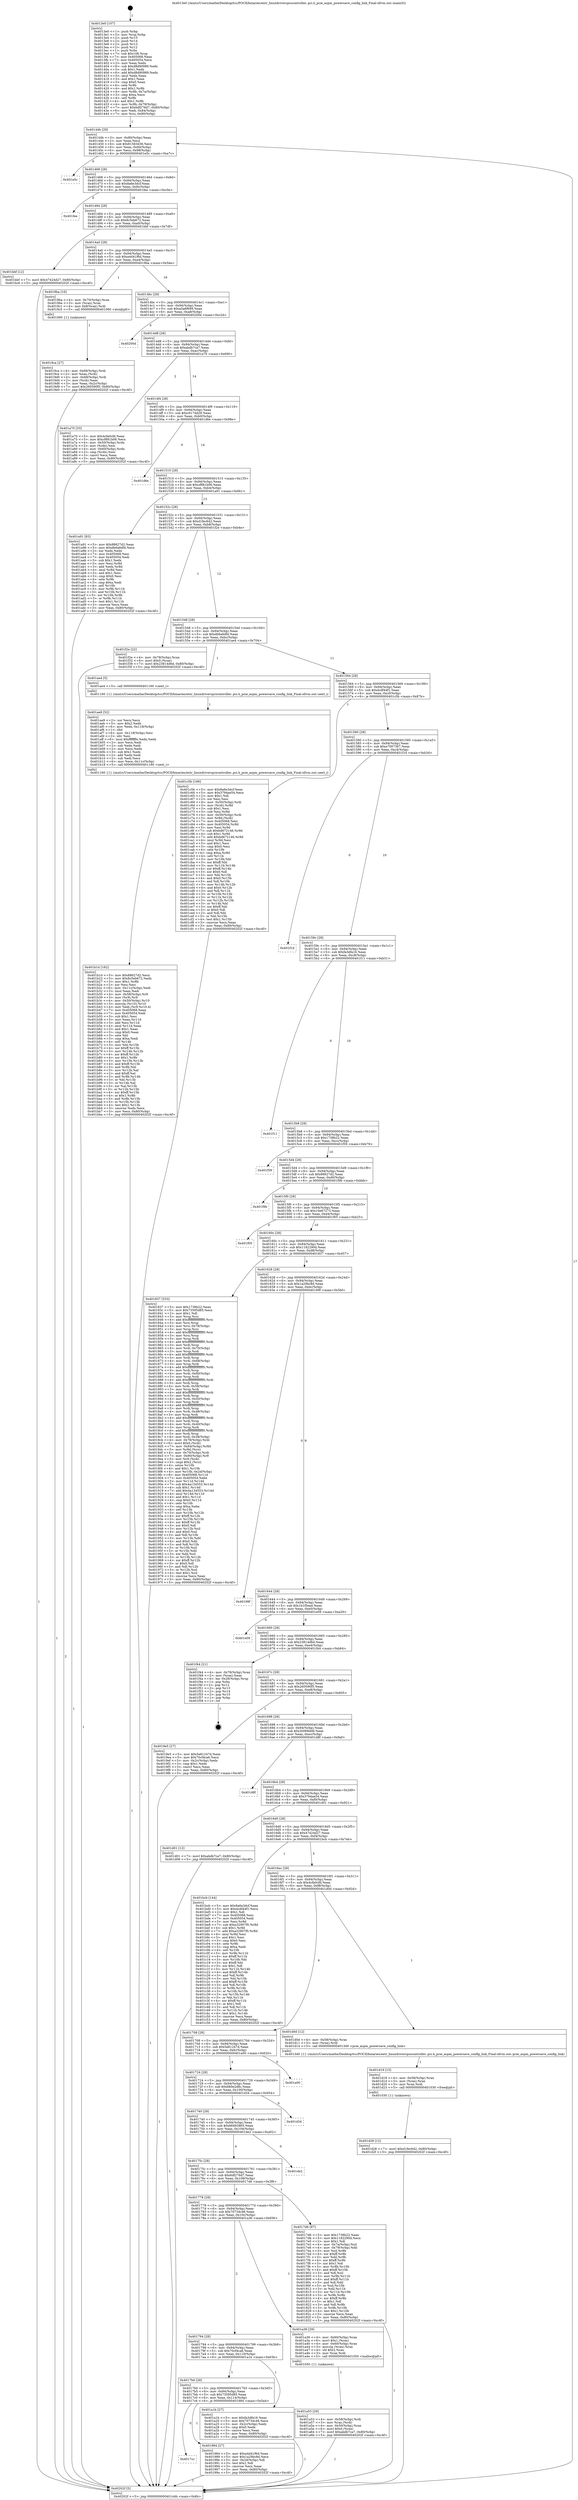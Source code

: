 digraph "0x4013e0" {
  label = "0x4013e0 (/mnt/c/Users/mathe/Desktop/tcc/POCII/binaries/extr_linuxdriverspcicontroller..pci.h_pcie_aspm_powersave_config_link_Final-ollvm.out::main(0))"
  labelloc = "t"
  node[shape=record]

  Entry [label="",width=0.3,height=0.3,shape=circle,fillcolor=black,style=filled]
  "0x40144b" [label="{
     0x40144b [29]\l
     | [instrs]\l
     &nbsp;&nbsp;0x40144b \<+3\>: mov -0x80(%rbp),%eax\l
     &nbsp;&nbsp;0x40144e \<+2\>: mov %eax,%ecx\l
     &nbsp;&nbsp;0x401450 \<+6\>: sub $0x81583d36,%ecx\l
     &nbsp;&nbsp;0x401456 \<+6\>: mov %eax,-0x94(%rbp)\l
     &nbsp;&nbsp;0x40145c \<+6\>: mov %ecx,-0x98(%rbp)\l
     &nbsp;&nbsp;0x401462 \<+6\>: je 0000000000401e5c \<main+0xa7c\>\l
  }"]
  "0x401e5c" [label="{
     0x401e5c\l
  }", style=dashed]
  "0x401468" [label="{
     0x401468 [28]\l
     | [instrs]\l
     &nbsp;&nbsp;0x401468 \<+5\>: jmp 000000000040146d \<main+0x8d\>\l
     &nbsp;&nbsp;0x40146d \<+6\>: mov -0x94(%rbp),%eax\l
     &nbsp;&nbsp;0x401473 \<+5\>: sub $0x8a6e3dcf,%eax\l
     &nbsp;&nbsp;0x401478 \<+6\>: mov %eax,-0x9c(%rbp)\l
     &nbsp;&nbsp;0x40147e \<+6\>: je 0000000000401fee \<main+0xc0e\>\l
  }"]
  Exit [label="",width=0.3,height=0.3,shape=circle,fillcolor=black,style=filled,peripheries=2]
  "0x401fee" [label="{
     0x401fee\l
  }", style=dashed]
  "0x401484" [label="{
     0x401484 [28]\l
     | [instrs]\l
     &nbsp;&nbsp;0x401484 \<+5\>: jmp 0000000000401489 \<main+0xa9\>\l
     &nbsp;&nbsp;0x401489 \<+6\>: mov -0x94(%rbp),%eax\l
     &nbsp;&nbsp;0x40148f \<+5\>: sub $0x8c5eb672,%eax\l
     &nbsp;&nbsp;0x401494 \<+6\>: mov %eax,-0xa0(%rbp)\l
     &nbsp;&nbsp;0x40149a \<+6\>: je 0000000000401bbf \<main+0x7df\>\l
  }"]
  "0x401d28" [label="{
     0x401d28 [12]\l
     | [instrs]\l
     &nbsp;&nbsp;0x401d28 \<+7\>: movl $0xd1fec642,-0x80(%rbp)\l
     &nbsp;&nbsp;0x401d2f \<+5\>: jmp 000000000040202f \<main+0xc4f\>\l
  }"]
  "0x401bbf" [label="{
     0x401bbf [12]\l
     | [instrs]\l
     &nbsp;&nbsp;0x401bbf \<+7\>: movl $0x47424d27,-0x80(%rbp)\l
     &nbsp;&nbsp;0x401bc6 \<+5\>: jmp 000000000040202f \<main+0xc4f\>\l
  }"]
  "0x4014a0" [label="{
     0x4014a0 [28]\l
     | [instrs]\l
     &nbsp;&nbsp;0x4014a0 \<+5\>: jmp 00000000004014a5 \<main+0xc5\>\l
     &nbsp;&nbsp;0x4014a5 \<+6\>: mov -0x94(%rbp),%eax\l
     &nbsp;&nbsp;0x4014ab \<+5\>: sub $0xa4d41f6d,%eax\l
     &nbsp;&nbsp;0x4014b0 \<+6\>: mov %eax,-0xa4(%rbp)\l
     &nbsp;&nbsp;0x4014b6 \<+6\>: je 00000000004019ba \<main+0x5da\>\l
  }"]
  "0x401d19" [label="{
     0x401d19 [15]\l
     | [instrs]\l
     &nbsp;&nbsp;0x401d19 \<+4\>: mov -0x58(%rbp),%rax\l
     &nbsp;&nbsp;0x401d1d \<+3\>: mov (%rax),%rax\l
     &nbsp;&nbsp;0x401d20 \<+3\>: mov %rax,%rdi\l
     &nbsp;&nbsp;0x401d23 \<+5\>: call 0000000000401030 \<free@plt\>\l
     | [calls]\l
     &nbsp;&nbsp;0x401030 \{1\} (unknown)\l
  }"]
  "0x4019ba" [label="{
     0x4019ba [16]\l
     | [instrs]\l
     &nbsp;&nbsp;0x4019ba \<+4\>: mov -0x70(%rbp),%rax\l
     &nbsp;&nbsp;0x4019be \<+3\>: mov (%rax),%rax\l
     &nbsp;&nbsp;0x4019c1 \<+4\>: mov 0x8(%rax),%rdi\l
     &nbsp;&nbsp;0x4019c5 \<+5\>: call 0000000000401060 \<atoi@plt\>\l
     | [calls]\l
     &nbsp;&nbsp;0x401060 \{1\} (unknown)\l
  }"]
  "0x4014bc" [label="{
     0x4014bc [28]\l
     | [instrs]\l
     &nbsp;&nbsp;0x4014bc \<+5\>: jmp 00000000004014c1 \<main+0xe1\>\l
     &nbsp;&nbsp;0x4014c1 \<+6\>: mov -0x94(%rbp),%eax\l
     &nbsp;&nbsp;0x4014c7 \<+5\>: sub $0xa5a8f699,%eax\l
     &nbsp;&nbsp;0x4014cc \<+6\>: mov %eax,-0xa8(%rbp)\l
     &nbsp;&nbsp;0x4014d2 \<+6\>: je 000000000040200d \<main+0xc2d\>\l
  }"]
  "0x401b1d" [label="{
     0x401b1d [162]\l
     | [instrs]\l
     &nbsp;&nbsp;0x401b1d \<+5\>: mov $0x88627d2,%ecx\l
     &nbsp;&nbsp;0x401b22 \<+5\>: mov $0x8c5eb672,%edx\l
     &nbsp;&nbsp;0x401b27 \<+3\>: mov $0x1,%r8b\l
     &nbsp;&nbsp;0x401b2a \<+2\>: xor %esi,%esi\l
     &nbsp;&nbsp;0x401b2c \<+6\>: mov -0x11c(%rbp),%edi\l
     &nbsp;&nbsp;0x401b32 \<+3\>: imul %eax,%edi\l
     &nbsp;&nbsp;0x401b35 \<+4\>: mov -0x58(%rbp),%r9\l
     &nbsp;&nbsp;0x401b39 \<+3\>: mov (%r9),%r9\l
     &nbsp;&nbsp;0x401b3c \<+4\>: mov -0x50(%rbp),%r10\l
     &nbsp;&nbsp;0x401b40 \<+3\>: movslq (%r10),%r10\l
     &nbsp;&nbsp;0x401b43 \<+4\>: mov %edi,(%r9,%r10,4)\l
     &nbsp;&nbsp;0x401b47 \<+7\>: mov 0x405068,%eax\l
     &nbsp;&nbsp;0x401b4e \<+7\>: mov 0x405054,%edi\l
     &nbsp;&nbsp;0x401b55 \<+3\>: sub $0x1,%esi\l
     &nbsp;&nbsp;0x401b58 \<+3\>: mov %eax,%r11d\l
     &nbsp;&nbsp;0x401b5b \<+3\>: add %esi,%r11d\l
     &nbsp;&nbsp;0x401b5e \<+4\>: imul %r11d,%eax\l
     &nbsp;&nbsp;0x401b62 \<+3\>: and $0x1,%eax\l
     &nbsp;&nbsp;0x401b65 \<+3\>: cmp $0x0,%eax\l
     &nbsp;&nbsp;0x401b68 \<+3\>: sete %bl\l
     &nbsp;&nbsp;0x401b6b \<+3\>: cmp $0xa,%edi\l
     &nbsp;&nbsp;0x401b6e \<+4\>: setl %r14b\l
     &nbsp;&nbsp;0x401b72 \<+3\>: mov %bl,%r15b\l
     &nbsp;&nbsp;0x401b75 \<+4\>: xor $0xff,%r15b\l
     &nbsp;&nbsp;0x401b79 \<+3\>: mov %r14b,%r12b\l
     &nbsp;&nbsp;0x401b7c \<+4\>: xor $0xff,%r12b\l
     &nbsp;&nbsp;0x401b80 \<+4\>: xor $0x1,%r8b\l
     &nbsp;&nbsp;0x401b84 \<+3\>: mov %r15b,%r13b\l
     &nbsp;&nbsp;0x401b87 \<+4\>: and $0xff,%r13b\l
     &nbsp;&nbsp;0x401b8b \<+3\>: and %r8b,%bl\l
     &nbsp;&nbsp;0x401b8e \<+3\>: mov %r12b,%al\l
     &nbsp;&nbsp;0x401b91 \<+2\>: and $0xff,%al\l
     &nbsp;&nbsp;0x401b93 \<+3\>: and %r8b,%r14b\l
     &nbsp;&nbsp;0x401b96 \<+3\>: or %bl,%r13b\l
     &nbsp;&nbsp;0x401b99 \<+3\>: or %r14b,%al\l
     &nbsp;&nbsp;0x401b9c \<+3\>: xor %al,%r13b\l
     &nbsp;&nbsp;0x401b9f \<+3\>: or %r12b,%r15b\l
     &nbsp;&nbsp;0x401ba2 \<+4\>: xor $0xff,%r15b\l
     &nbsp;&nbsp;0x401ba6 \<+4\>: or $0x1,%r8b\l
     &nbsp;&nbsp;0x401baa \<+3\>: and %r8b,%r15b\l
     &nbsp;&nbsp;0x401bad \<+3\>: or %r15b,%r13b\l
     &nbsp;&nbsp;0x401bb0 \<+4\>: test $0x1,%r13b\l
     &nbsp;&nbsp;0x401bb4 \<+3\>: cmovne %edx,%ecx\l
     &nbsp;&nbsp;0x401bb7 \<+3\>: mov %ecx,-0x80(%rbp)\l
     &nbsp;&nbsp;0x401bba \<+5\>: jmp 000000000040202f \<main+0xc4f\>\l
  }"]
  "0x40200d" [label="{
     0x40200d\l
  }", style=dashed]
  "0x4014d8" [label="{
     0x4014d8 [28]\l
     | [instrs]\l
     &nbsp;&nbsp;0x4014d8 \<+5\>: jmp 00000000004014dd \<main+0xfd\>\l
     &nbsp;&nbsp;0x4014dd \<+6\>: mov -0x94(%rbp),%eax\l
     &nbsp;&nbsp;0x4014e3 \<+5\>: sub $0xabdb7ca7,%eax\l
     &nbsp;&nbsp;0x4014e8 \<+6\>: mov %eax,-0xac(%rbp)\l
     &nbsp;&nbsp;0x4014ee \<+6\>: je 0000000000401a70 \<main+0x690\>\l
  }"]
  "0x401ae9" [label="{
     0x401ae9 [52]\l
     | [instrs]\l
     &nbsp;&nbsp;0x401ae9 \<+2\>: xor %ecx,%ecx\l
     &nbsp;&nbsp;0x401aeb \<+5\>: mov $0x2,%edx\l
     &nbsp;&nbsp;0x401af0 \<+6\>: mov %edx,-0x118(%rbp)\l
     &nbsp;&nbsp;0x401af6 \<+1\>: cltd\l
     &nbsp;&nbsp;0x401af7 \<+6\>: mov -0x118(%rbp),%esi\l
     &nbsp;&nbsp;0x401afd \<+2\>: idiv %esi\l
     &nbsp;&nbsp;0x401aff \<+6\>: imul $0xfffffffe,%edx,%edx\l
     &nbsp;&nbsp;0x401b05 \<+2\>: mov %ecx,%edi\l
     &nbsp;&nbsp;0x401b07 \<+2\>: sub %edx,%edi\l
     &nbsp;&nbsp;0x401b09 \<+2\>: mov %ecx,%edx\l
     &nbsp;&nbsp;0x401b0b \<+3\>: sub $0x1,%edx\l
     &nbsp;&nbsp;0x401b0e \<+2\>: add %edx,%edi\l
     &nbsp;&nbsp;0x401b10 \<+2\>: sub %edi,%ecx\l
     &nbsp;&nbsp;0x401b12 \<+6\>: mov %ecx,-0x11c(%rbp)\l
     &nbsp;&nbsp;0x401b18 \<+5\>: call 0000000000401160 \<next_i\>\l
     | [calls]\l
     &nbsp;&nbsp;0x401160 \{1\} (/mnt/c/Users/mathe/Desktop/tcc/POCII/binaries/extr_linuxdriverspcicontroller..pci.h_pcie_aspm_powersave_config_link_Final-ollvm.out::next_i)\l
  }"]
  "0x401a70" [label="{
     0x401a70 [33]\l
     | [instrs]\l
     &nbsp;&nbsp;0x401a70 \<+5\>: mov $0x4cfa0cfd,%eax\l
     &nbsp;&nbsp;0x401a75 \<+5\>: mov $0xcf881b06,%ecx\l
     &nbsp;&nbsp;0x401a7a \<+4\>: mov -0x50(%rbp),%rdx\l
     &nbsp;&nbsp;0x401a7e \<+2\>: mov (%rdx),%esi\l
     &nbsp;&nbsp;0x401a80 \<+4\>: mov -0x60(%rbp),%rdx\l
     &nbsp;&nbsp;0x401a84 \<+2\>: cmp (%rdx),%esi\l
     &nbsp;&nbsp;0x401a86 \<+3\>: cmovl %ecx,%eax\l
     &nbsp;&nbsp;0x401a89 \<+3\>: mov %eax,-0x80(%rbp)\l
     &nbsp;&nbsp;0x401a8c \<+5\>: jmp 000000000040202f \<main+0xc4f\>\l
  }"]
  "0x4014f4" [label="{
     0x4014f4 [28]\l
     | [instrs]\l
     &nbsp;&nbsp;0x4014f4 \<+5\>: jmp 00000000004014f9 \<main+0x119\>\l
     &nbsp;&nbsp;0x4014f9 \<+6\>: mov -0x94(%rbp),%eax\l
     &nbsp;&nbsp;0x4014ff \<+5\>: sub $0xc617dd29,%eax\l
     &nbsp;&nbsp;0x401504 \<+6\>: mov %eax,-0xb0(%rbp)\l
     &nbsp;&nbsp;0x40150a \<+6\>: je 0000000000401d6e \<main+0x98e\>\l
  }"]
  "0x401a53" [label="{
     0x401a53 [29]\l
     | [instrs]\l
     &nbsp;&nbsp;0x401a53 \<+4\>: mov -0x58(%rbp),%rdi\l
     &nbsp;&nbsp;0x401a57 \<+3\>: mov %rax,(%rdi)\l
     &nbsp;&nbsp;0x401a5a \<+4\>: mov -0x50(%rbp),%rax\l
     &nbsp;&nbsp;0x401a5e \<+6\>: movl $0x0,(%rax)\l
     &nbsp;&nbsp;0x401a64 \<+7\>: movl $0xabdb7ca7,-0x80(%rbp)\l
     &nbsp;&nbsp;0x401a6b \<+5\>: jmp 000000000040202f \<main+0xc4f\>\l
  }"]
  "0x401d6e" [label="{
     0x401d6e\l
  }", style=dashed]
  "0x401510" [label="{
     0x401510 [28]\l
     | [instrs]\l
     &nbsp;&nbsp;0x401510 \<+5\>: jmp 0000000000401515 \<main+0x135\>\l
     &nbsp;&nbsp;0x401515 \<+6\>: mov -0x94(%rbp),%eax\l
     &nbsp;&nbsp;0x40151b \<+5\>: sub $0xcf881b06,%eax\l
     &nbsp;&nbsp;0x401520 \<+6\>: mov %eax,-0xb4(%rbp)\l
     &nbsp;&nbsp;0x401526 \<+6\>: je 0000000000401a91 \<main+0x6b1\>\l
  }"]
  "0x4019ca" [label="{
     0x4019ca [27]\l
     | [instrs]\l
     &nbsp;&nbsp;0x4019ca \<+4\>: mov -0x68(%rbp),%rdi\l
     &nbsp;&nbsp;0x4019ce \<+2\>: mov %eax,(%rdi)\l
     &nbsp;&nbsp;0x4019d0 \<+4\>: mov -0x68(%rbp),%rdi\l
     &nbsp;&nbsp;0x4019d4 \<+2\>: mov (%rdi),%eax\l
     &nbsp;&nbsp;0x4019d6 \<+3\>: mov %eax,-0x2c(%rbp)\l
     &nbsp;&nbsp;0x4019d9 \<+7\>: movl $0x260590f5,-0x80(%rbp)\l
     &nbsp;&nbsp;0x4019e0 \<+5\>: jmp 000000000040202f \<main+0xc4f\>\l
  }"]
  "0x401a91" [label="{
     0x401a91 [83]\l
     | [instrs]\l
     &nbsp;&nbsp;0x401a91 \<+5\>: mov $0x88627d2,%eax\l
     &nbsp;&nbsp;0x401a96 \<+5\>: mov $0xdb6a6df4,%ecx\l
     &nbsp;&nbsp;0x401a9b \<+2\>: xor %edx,%edx\l
     &nbsp;&nbsp;0x401a9d \<+7\>: mov 0x405068,%esi\l
     &nbsp;&nbsp;0x401aa4 \<+7\>: mov 0x405054,%edi\l
     &nbsp;&nbsp;0x401aab \<+3\>: sub $0x1,%edx\l
     &nbsp;&nbsp;0x401aae \<+3\>: mov %esi,%r8d\l
     &nbsp;&nbsp;0x401ab1 \<+3\>: add %edx,%r8d\l
     &nbsp;&nbsp;0x401ab4 \<+4\>: imul %r8d,%esi\l
     &nbsp;&nbsp;0x401ab8 \<+3\>: and $0x1,%esi\l
     &nbsp;&nbsp;0x401abb \<+3\>: cmp $0x0,%esi\l
     &nbsp;&nbsp;0x401abe \<+4\>: sete %r9b\l
     &nbsp;&nbsp;0x401ac2 \<+3\>: cmp $0xa,%edi\l
     &nbsp;&nbsp;0x401ac5 \<+4\>: setl %r10b\l
     &nbsp;&nbsp;0x401ac9 \<+3\>: mov %r9b,%r11b\l
     &nbsp;&nbsp;0x401acc \<+3\>: and %r10b,%r11b\l
     &nbsp;&nbsp;0x401acf \<+3\>: xor %r10b,%r9b\l
     &nbsp;&nbsp;0x401ad2 \<+3\>: or %r9b,%r11b\l
     &nbsp;&nbsp;0x401ad5 \<+4\>: test $0x1,%r11b\l
     &nbsp;&nbsp;0x401ad9 \<+3\>: cmovne %ecx,%eax\l
     &nbsp;&nbsp;0x401adc \<+3\>: mov %eax,-0x80(%rbp)\l
     &nbsp;&nbsp;0x401adf \<+5\>: jmp 000000000040202f \<main+0xc4f\>\l
  }"]
  "0x40152c" [label="{
     0x40152c [28]\l
     | [instrs]\l
     &nbsp;&nbsp;0x40152c \<+5\>: jmp 0000000000401531 \<main+0x151\>\l
     &nbsp;&nbsp;0x401531 \<+6\>: mov -0x94(%rbp),%eax\l
     &nbsp;&nbsp;0x401537 \<+5\>: sub $0xd1fec642,%eax\l
     &nbsp;&nbsp;0x40153c \<+6\>: mov %eax,-0xb8(%rbp)\l
     &nbsp;&nbsp;0x401542 \<+6\>: je 0000000000401f2e \<main+0xb4e\>\l
  }"]
  "0x4017cc" [label="{
     0x4017cc\l
  }", style=dashed]
  "0x401f2e" [label="{
     0x401f2e [22]\l
     | [instrs]\l
     &nbsp;&nbsp;0x401f2e \<+4\>: mov -0x78(%rbp),%rax\l
     &nbsp;&nbsp;0x401f32 \<+6\>: movl $0x0,(%rax)\l
     &nbsp;&nbsp;0x401f38 \<+7\>: movl $0x23814d6d,-0x80(%rbp)\l
     &nbsp;&nbsp;0x401f3f \<+5\>: jmp 000000000040202f \<main+0xc4f\>\l
  }"]
  "0x401548" [label="{
     0x401548 [28]\l
     | [instrs]\l
     &nbsp;&nbsp;0x401548 \<+5\>: jmp 000000000040154d \<main+0x16d\>\l
     &nbsp;&nbsp;0x40154d \<+6\>: mov -0x94(%rbp),%eax\l
     &nbsp;&nbsp;0x401553 \<+5\>: sub $0xdb6a6df4,%eax\l
     &nbsp;&nbsp;0x401558 \<+6\>: mov %eax,-0xbc(%rbp)\l
     &nbsp;&nbsp;0x40155e \<+6\>: je 0000000000401ae4 \<main+0x704\>\l
  }"]
  "0x401984" [label="{
     0x401984 [27]\l
     | [instrs]\l
     &nbsp;&nbsp;0x401984 \<+5\>: mov $0xa4d41f6d,%eax\l
     &nbsp;&nbsp;0x401989 \<+5\>: mov $0x1a29bc8d,%ecx\l
     &nbsp;&nbsp;0x40198e \<+3\>: mov -0x2d(%rbp),%dl\l
     &nbsp;&nbsp;0x401991 \<+3\>: test $0x1,%dl\l
     &nbsp;&nbsp;0x401994 \<+3\>: cmovne %ecx,%eax\l
     &nbsp;&nbsp;0x401997 \<+3\>: mov %eax,-0x80(%rbp)\l
     &nbsp;&nbsp;0x40199a \<+5\>: jmp 000000000040202f \<main+0xc4f\>\l
  }"]
  "0x401ae4" [label="{
     0x401ae4 [5]\l
     | [instrs]\l
     &nbsp;&nbsp;0x401ae4 \<+5\>: call 0000000000401160 \<next_i\>\l
     | [calls]\l
     &nbsp;&nbsp;0x401160 \{1\} (/mnt/c/Users/mathe/Desktop/tcc/POCII/binaries/extr_linuxdriverspcicontroller..pci.h_pcie_aspm_powersave_config_link_Final-ollvm.out::next_i)\l
  }"]
  "0x401564" [label="{
     0x401564 [28]\l
     | [instrs]\l
     &nbsp;&nbsp;0x401564 \<+5\>: jmp 0000000000401569 \<main+0x189\>\l
     &nbsp;&nbsp;0x401569 \<+6\>: mov -0x94(%rbp),%eax\l
     &nbsp;&nbsp;0x40156f \<+5\>: sub $0xdcdf44f1,%eax\l
     &nbsp;&nbsp;0x401574 \<+6\>: mov %eax,-0xc0(%rbp)\l
     &nbsp;&nbsp;0x40157a \<+6\>: je 0000000000401c5b \<main+0x87b\>\l
  }"]
  "0x4017b0" [label="{
     0x4017b0 [28]\l
     | [instrs]\l
     &nbsp;&nbsp;0x4017b0 \<+5\>: jmp 00000000004017b5 \<main+0x3d5\>\l
     &nbsp;&nbsp;0x4017b5 \<+6\>: mov -0x94(%rbp),%eax\l
     &nbsp;&nbsp;0x4017bb \<+5\>: sub $0x73595d85,%eax\l
     &nbsp;&nbsp;0x4017c0 \<+6\>: mov %eax,-0x114(%rbp)\l
     &nbsp;&nbsp;0x4017c6 \<+6\>: je 0000000000401984 \<main+0x5a4\>\l
  }"]
  "0x401c5b" [label="{
     0x401c5b [166]\l
     | [instrs]\l
     &nbsp;&nbsp;0x401c5b \<+5\>: mov $0x8a6e3dcf,%eax\l
     &nbsp;&nbsp;0x401c60 \<+5\>: mov $0x3794ae54,%ecx\l
     &nbsp;&nbsp;0x401c65 \<+2\>: mov $0x1,%dl\l
     &nbsp;&nbsp;0x401c67 \<+2\>: xor %esi,%esi\l
     &nbsp;&nbsp;0x401c69 \<+4\>: mov -0x50(%rbp),%rdi\l
     &nbsp;&nbsp;0x401c6d \<+3\>: mov (%rdi),%r8d\l
     &nbsp;&nbsp;0x401c70 \<+3\>: sub $0x1,%esi\l
     &nbsp;&nbsp;0x401c73 \<+3\>: sub %esi,%r8d\l
     &nbsp;&nbsp;0x401c76 \<+4\>: mov -0x50(%rbp),%rdi\l
     &nbsp;&nbsp;0x401c7a \<+3\>: mov %r8d,(%rdi)\l
     &nbsp;&nbsp;0x401c7d \<+7\>: mov 0x405068,%esi\l
     &nbsp;&nbsp;0x401c84 \<+8\>: mov 0x405054,%r8d\l
     &nbsp;&nbsp;0x401c8c \<+3\>: mov %esi,%r9d\l
     &nbsp;&nbsp;0x401c8f \<+7\>: sub $0xbd672146,%r9d\l
     &nbsp;&nbsp;0x401c96 \<+4\>: sub $0x1,%r9d\l
     &nbsp;&nbsp;0x401c9a \<+7\>: add $0xbd672146,%r9d\l
     &nbsp;&nbsp;0x401ca1 \<+4\>: imul %r9d,%esi\l
     &nbsp;&nbsp;0x401ca5 \<+3\>: and $0x1,%esi\l
     &nbsp;&nbsp;0x401ca8 \<+3\>: cmp $0x0,%esi\l
     &nbsp;&nbsp;0x401cab \<+4\>: sete %r10b\l
     &nbsp;&nbsp;0x401caf \<+4\>: cmp $0xa,%r8d\l
     &nbsp;&nbsp;0x401cb3 \<+4\>: setl %r11b\l
     &nbsp;&nbsp;0x401cb7 \<+3\>: mov %r10b,%bl\l
     &nbsp;&nbsp;0x401cba \<+3\>: xor $0xff,%bl\l
     &nbsp;&nbsp;0x401cbd \<+3\>: mov %r11b,%r14b\l
     &nbsp;&nbsp;0x401cc0 \<+4\>: xor $0xff,%r14b\l
     &nbsp;&nbsp;0x401cc4 \<+3\>: xor $0x0,%dl\l
     &nbsp;&nbsp;0x401cc7 \<+3\>: mov %bl,%r15b\l
     &nbsp;&nbsp;0x401cca \<+4\>: and $0x0,%r15b\l
     &nbsp;&nbsp;0x401cce \<+3\>: and %dl,%r10b\l
     &nbsp;&nbsp;0x401cd1 \<+3\>: mov %r14b,%r12b\l
     &nbsp;&nbsp;0x401cd4 \<+4\>: and $0x0,%r12b\l
     &nbsp;&nbsp;0x401cd8 \<+3\>: and %dl,%r11b\l
     &nbsp;&nbsp;0x401cdb \<+3\>: or %r10b,%r15b\l
     &nbsp;&nbsp;0x401cde \<+3\>: or %r11b,%r12b\l
     &nbsp;&nbsp;0x401ce1 \<+3\>: xor %r12b,%r15b\l
     &nbsp;&nbsp;0x401ce4 \<+3\>: or %r14b,%bl\l
     &nbsp;&nbsp;0x401ce7 \<+3\>: xor $0xff,%bl\l
     &nbsp;&nbsp;0x401cea \<+3\>: or $0x0,%dl\l
     &nbsp;&nbsp;0x401ced \<+2\>: and %dl,%bl\l
     &nbsp;&nbsp;0x401cef \<+3\>: or %bl,%r15b\l
     &nbsp;&nbsp;0x401cf2 \<+4\>: test $0x1,%r15b\l
     &nbsp;&nbsp;0x401cf6 \<+3\>: cmovne %ecx,%eax\l
     &nbsp;&nbsp;0x401cf9 \<+3\>: mov %eax,-0x80(%rbp)\l
     &nbsp;&nbsp;0x401cfc \<+5\>: jmp 000000000040202f \<main+0xc4f\>\l
  }"]
  "0x401580" [label="{
     0x401580 [28]\l
     | [instrs]\l
     &nbsp;&nbsp;0x401580 \<+5\>: jmp 0000000000401585 \<main+0x1a5\>\l
     &nbsp;&nbsp;0x401585 \<+6\>: mov -0x94(%rbp),%eax\l
     &nbsp;&nbsp;0x40158b \<+5\>: sub $0xe7007367,%eax\l
     &nbsp;&nbsp;0x401590 \<+6\>: mov %eax,-0xc4(%rbp)\l
     &nbsp;&nbsp;0x401596 \<+6\>: je 0000000000401f1d \<main+0xb3d\>\l
  }"]
  "0x401a1b" [label="{
     0x401a1b [27]\l
     | [instrs]\l
     &nbsp;&nbsp;0x401a1b \<+5\>: mov $0xfa3dfa16,%eax\l
     &nbsp;&nbsp;0x401a20 \<+5\>: mov $0x70734c46,%ecx\l
     &nbsp;&nbsp;0x401a25 \<+3\>: mov -0x2c(%rbp),%edx\l
     &nbsp;&nbsp;0x401a28 \<+3\>: cmp $0x0,%edx\l
     &nbsp;&nbsp;0x401a2b \<+3\>: cmove %ecx,%eax\l
     &nbsp;&nbsp;0x401a2e \<+3\>: mov %eax,-0x80(%rbp)\l
     &nbsp;&nbsp;0x401a31 \<+5\>: jmp 000000000040202f \<main+0xc4f\>\l
  }"]
  "0x401f1d" [label="{
     0x401f1d\l
  }", style=dashed]
  "0x40159c" [label="{
     0x40159c [28]\l
     | [instrs]\l
     &nbsp;&nbsp;0x40159c \<+5\>: jmp 00000000004015a1 \<main+0x1c1\>\l
     &nbsp;&nbsp;0x4015a1 \<+6\>: mov -0x94(%rbp),%eax\l
     &nbsp;&nbsp;0x4015a7 \<+5\>: sub $0xfa3dfa16,%eax\l
     &nbsp;&nbsp;0x4015ac \<+6\>: mov %eax,-0xc8(%rbp)\l
     &nbsp;&nbsp;0x4015b2 \<+6\>: je 0000000000401f11 \<main+0xb31\>\l
  }"]
  "0x401794" [label="{
     0x401794 [28]\l
     | [instrs]\l
     &nbsp;&nbsp;0x401794 \<+5\>: jmp 0000000000401799 \<main+0x3b9\>\l
     &nbsp;&nbsp;0x401799 \<+6\>: mov -0x94(%rbp),%eax\l
     &nbsp;&nbsp;0x40179f \<+5\>: sub $0x70cf4ca6,%eax\l
     &nbsp;&nbsp;0x4017a4 \<+6\>: mov %eax,-0x110(%rbp)\l
     &nbsp;&nbsp;0x4017aa \<+6\>: je 0000000000401a1b \<main+0x63b\>\l
  }"]
  "0x401f11" [label="{
     0x401f11\l
  }", style=dashed]
  "0x4015b8" [label="{
     0x4015b8 [28]\l
     | [instrs]\l
     &nbsp;&nbsp;0x4015b8 \<+5\>: jmp 00000000004015bd \<main+0x1dd\>\l
     &nbsp;&nbsp;0x4015bd \<+6\>: mov -0x94(%rbp),%eax\l
     &nbsp;&nbsp;0x4015c3 \<+5\>: sub $0x1738b22,%eax\l
     &nbsp;&nbsp;0x4015c8 \<+6\>: mov %eax,-0xcc(%rbp)\l
     &nbsp;&nbsp;0x4015ce \<+6\>: je 0000000000401f59 \<main+0xb79\>\l
  }"]
  "0x401a36" [label="{
     0x401a36 [29]\l
     | [instrs]\l
     &nbsp;&nbsp;0x401a36 \<+4\>: mov -0x60(%rbp),%rax\l
     &nbsp;&nbsp;0x401a3a \<+6\>: movl $0x1,(%rax)\l
     &nbsp;&nbsp;0x401a40 \<+4\>: mov -0x60(%rbp),%rax\l
     &nbsp;&nbsp;0x401a44 \<+3\>: movslq (%rax),%rax\l
     &nbsp;&nbsp;0x401a47 \<+4\>: shl $0x2,%rax\l
     &nbsp;&nbsp;0x401a4b \<+3\>: mov %rax,%rdi\l
     &nbsp;&nbsp;0x401a4e \<+5\>: call 0000000000401050 \<malloc@plt\>\l
     | [calls]\l
     &nbsp;&nbsp;0x401050 \{1\} (unknown)\l
  }"]
  "0x401f59" [label="{
     0x401f59\l
  }", style=dashed]
  "0x4015d4" [label="{
     0x4015d4 [28]\l
     | [instrs]\l
     &nbsp;&nbsp;0x4015d4 \<+5\>: jmp 00000000004015d9 \<main+0x1f9\>\l
     &nbsp;&nbsp;0x4015d9 \<+6\>: mov -0x94(%rbp),%eax\l
     &nbsp;&nbsp;0x4015df \<+5\>: sub $0x88627d2,%eax\l
     &nbsp;&nbsp;0x4015e4 \<+6\>: mov %eax,-0xd0(%rbp)\l
     &nbsp;&nbsp;0x4015ea \<+6\>: je 0000000000401f9b \<main+0xbbb\>\l
  }"]
  "0x4013e0" [label="{
     0x4013e0 [107]\l
     | [instrs]\l
     &nbsp;&nbsp;0x4013e0 \<+1\>: push %rbp\l
     &nbsp;&nbsp;0x4013e1 \<+3\>: mov %rsp,%rbp\l
     &nbsp;&nbsp;0x4013e4 \<+2\>: push %r15\l
     &nbsp;&nbsp;0x4013e6 \<+2\>: push %r14\l
     &nbsp;&nbsp;0x4013e8 \<+2\>: push %r13\l
     &nbsp;&nbsp;0x4013ea \<+2\>: push %r12\l
     &nbsp;&nbsp;0x4013ec \<+1\>: push %rbx\l
     &nbsp;&nbsp;0x4013ed \<+7\>: sub $0x108,%rsp\l
     &nbsp;&nbsp;0x4013f4 \<+7\>: mov 0x405068,%eax\l
     &nbsp;&nbsp;0x4013fb \<+7\>: mov 0x405054,%ecx\l
     &nbsp;&nbsp;0x401402 \<+2\>: mov %eax,%edx\l
     &nbsp;&nbsp;0x401404 \<+6\>: sub $0xd8d90989,%edx\l
     &nbsp;&nbsp;0x40140a \<+3\>: sub $0x1,%edx\l
     &nbsp;&nbsp;0x40140d \<+6\>: add $0xd8d90989,%edx\l
     &nbsp;&nbsp;0x401413 \<+3\>: imul %edx,%eax\l
     &nbsp;&nbsp;0x401416 \<+3\>: and $0x1,%eax\l
     &nbsp;&nbsp;0x401419 \<+3\>: cmp $0x0,%eax\l
     &nbsp;&nbsp;0x40141c \<+4\>: sete %r8b\l
     &nbsp;&nbsp;0x401420 \<+4\>: and $0x1,%r8b\l
     &nbsp;&nbsp;0x401424 \<+4\>: mov %r8b,-0x7a(%rbp)\l
     &nbsp;&nbsp;0x401428 \<+3\>: cmp $0xa,%ecx\l
     &nbsp;&nbsp;0x40142b \<+4\>: setl %r8b\l
     &nbsp;&nbsp;0x40142f \<+4\>: and $0x1,%r8b\l
     &nbsp;&nbsp;0x401433 \<+4\>: mov %r8b,-0x79(%rbp)\l
     &nbsp;&nbsp;0x401437 \<+7\>: movl $0x6df276d7,-0x80(%rbp)\l
     &nbsp;&nbsp;0x40143e \<+6\>: mov %edi,-0x84(%rbp)\l
     &nbsp;&nbsp;0x401444 \<+7\>: mov %rsi,-0x90(%rbp)\l
  }"]
  "0x401f9b" [label="{
     0x401f9b\l
  }", style=dashed]
  "0x4015f0" [label="{
     0x4015f0 [28]\l
     | [instrs]\l
     &nbsp;&nbsp;0x4015f0 \<+5\>: jmp 00000000004015f5 \<main+0x215\>\l
     &nbsp;&nbsp;0x4015f5 \<+6\>: mov -0x94(%rbp),%eax\l
     &nbsp;&nbsp;0x4015fb \<+5\>: sub $0x10e67273,%eax\l
     &nbsp;&nbsp;0x401600 \<+6\>: mov %eax,-0xd4(%rbp)\l
     &nbsp;&nbsp;0x401606 \<+6\>: je 0000000000401f05 \<main+0xb25\>\l
  }"]
  "0x40202f" [label="{
     0x40202f [5]\l
     | [instrs]\l
     &nbsp;&nbsp;0x40202f \<+5\>: jmp 000000000040144b \<main+0x6b\>\l
  }"]
  "0x401f05" [label="{
     0x401f05\l
  }", style=dashed]
  "0x40160c" [label="{
     0x40160c [28]\l
     | [instrs]\l
     &nbsp;&nbsp;0x40160c \<+5\>: jmp 0000000000401611 \<main+0x231\>\l
     &nbsp;&nbsp;0x401611 \<+6\>: mov -0x94(%rbp),%eax\l
     &nbsp;&nbsp;0x401617 \<+5\>: sub $0x1182290d,%eax\l
     &nbsp;&nbsp;0x40161c \<+6\>: mov %eax,-0xd8(%rbp)\l
     &nbsp;&nbsp;0x401622 \<+6\>: je 0000000000401837 \<main+0x457\>\l
  }"]
  "0x401778" [label="{
     0x401778 [28]\l
     | [instrs]\l
     &nbsp;&nbsp;0x401778 \<+5\>: jmp 000000000040177d \<main+0x39d\>\l
     &nbsp;&nbsp;0x40177d \<+6\>: mov -0x94(%rbp),%eax\l
     &nbsp;&nbsp;0x401783 \<+5\>: sub $0x70734c46,%eax\l
     &nbsp;&nbsp;0x401788 \<+6\>: mov %eax,-0x10c(%rbp)\l
     &nbsp;&nbsp;0x40178e \<+6\>: je 0000000000401a36 \<main+0x656\>\l
  }"]
  "0x401837" [label="{
     0x401837 [333]\l
     | [instrs]\l
     &nbsp;&nbsp;0x401837 \<+5\>: mov $0x1738b22,%eax\l
     &nbsp;&nbsp;0x40183c \<+5\>: mov $0x73595d85,%ecx\l
     &nbsp;&nbsp;0x401841 \<+2\>: mov $0x1,%dl\l
     &nbsp;&nbsp;0x401843 \<+3\>: mov %rsp,%rsi\l
     &nbsp;&nbsp;0x401846 \<+4\>: add $0xfffffffffffffff0,%rsi\l
     &nbsp;&nbsp;0x40184a \<+3\>: mov %rsi,%rsp\l
     &nbsp;&nbsp;0x40184d \<+4\>: mov %rsi,-0x78(%rbp)\l
     &nbsp;&nbsp;0x401851 \<+3\>: mov %rsp,%rsi\l
     &nbsp;&nbsp;0x401854 \<+4\>: add $0xfffffffffffffff0,%rsi\l
     &nbsp;&nbsp;0x401858 \<+3\>: mov %rsi,%rsp\l
     &nbsp;&nbsp;0x40185b \<+3\>: mov %rsp,%rdi\l
     &nbsp;&nbsp;0x40185e \<+4\>: add $0xfffffffffffffff0,%rdi\l
     &nbsp;&nbsp;0x401862 \<+3\>: mov %rdi,%rsp\l
     &nbsp;&nbsp;0x401865 \<+4\>: mov %rdi,-0x70(%rbp)\l
     &nbsp;&nbsp;0x401869 \<+3\>: mov %rsp,%rdi\l
     &nbsp;&nbsp;0x40186c \<+4\>: add $0xfffffffffffffff0,%rdi\l
     &nbsp;&nbsp;0x401870 \<+3\>: mov %rdi,%rsp\l
     &nbsp;&nbsp;0x401873 \<+4\>: mov %rdi,-0x68(%rbp)\l
     &nbsp;&nbsp;0x401877 \<+3\>: mov %rsp,%rdi\l
     &nbsp;&nbsp;0x40187a \<+4\>: add $0xfffffffffffffff0,%rdi\l
     &nbsp;&nbsp;0x40187e \<+3\>: mov %rdi,%rsp\l
     &nbsp;&nbsp;0x401881 \<+4\>: mov %rdi,-0x60(%rbp)\l
     &nbsp;&nbsp;0x401885 \<+3\>: mov %rsp,%rdi\l
     &nbsp;&nbsp;0x401888 \<+4\>: add $0xfffffffffffffff0,%rdi\l
     &nbsp;&nbsp;0x40188c \<+3\>: mov %rdi,%rsp\l
     &nbsp;&nbsp;0x40188f \<+4\>: mov %rdi,-0x58(%rbp)\l
     &nbsp;&nbsp;0x401893 \<+3\>: mov %rsp,%rdi\l
     &nbsp;&nbsp;0x401896 \<+4\>: add $0xfffffffffffffff0,%rdi\l
     &nbsp;&nbsp;0x40189a \<+3\>: mov %rdi,%rsp\l
     &nbsp;&nbsp;0x40189d \<+4\>: mov %rdi,-0x50(%rbp)\l
     &nbsp;&nbsp;0x4018a1 \<+3\>: mov %rsp,%rdi\l
     &nbsp;&nbsp;0x4018a4 \<+4\>: add $0xfffffffffffffff0,%rdi\l
     &nbsp;&nbsp;0x4018a8 \<+3\>: mov %rdi,%rsp\l
     &nbsp;&nbsp;0x4018ab \<+4\>: mov %rdi,-0x48(%rbp)\l
     &nbsp;&nbsp;0x4018af \<+3\>: mov %rsp,%rdi\l
     &nbsp;&nbsp;0x4018b2 \<+4\>: add $0xfffffffffffffff0,%rdi\l
     &nbsp;&nbsp;0x4018b6 \<+3\>: mov %rdi,%rsp\l
     &nbsp;&nbsp;0x4018b9 \<+4\>: mov %rdi,-0x40(%rbp)\l
     &nbsp;&nbsp;0x4018bd \<+3\>: mov %rsp,%rdi\l
     &nbsp;&nbsp;0x4018c0 \<+4\>: add $0xfffffffffffffff0,%rdi\l
     &nbsp;&nbsp;0x4018c4 \<+3\>: mov %rdi,%rsp\l
     &nbsp;&nbsp;0x4018c7 \<+4\>: mov %rdi,-0x38(%rbp)\l
     &nbsp;&nbsp;0x4018cb \<+4\>: mov -0x78(%rbp),%rdi\l
     &nbsp;&nbsp;0x4018cf \<+6\>: movl $0x0,(%rdi)\l
     &nbsp;&nbsp;0x4018d5 \<+7\>: mov -0x84(%rbp),%r8d\l
     &nbsp;&nbsp;0x4018dc \<+3\>: mov %r8d,(%rsi)\l
     &nbsp;&nbsp;0x4018df \<+4\>: mov -0x70(%rbp),%rdi\l
     &nbsp;&nbsp;0x4018e3 \<+7\>: mov -0x90(%rbp),%r9\l
     &nbsp;&nbsp;0x4018ea \<+3\>: mov %r9,(%rdi)\l
     &nbsp;&nbsp;0x4018ed \<+3\>: cmpl $0x2,(%rsi)\l
     &nbsp;&nbsp;0x4018f0 \<+4\>: setne %r10b\l
     &nbsp;&nbsp;0x4018f4 \<+4\>: and $0x1,%r10b\l
     &nbsp;&nbsp;0x4018f8 \<+4\>: mov %r10b,-0x2d(%rbp)\l
     &nbsp;&nbsp;0x4018fc \<+8\>: mov 0x405068,%r11d\l
     &nbsp;&nbsp;0x401904 \<+7\>: mov 0x405054,%ebx\l
     &nbsp;&nbsp;0x40190b \<+3\>: mov %r11d,%r14d\l
     &nbsp;&nbsp;0x40190e \<+7\>: sub $0x4a134553,%r14d\l
     &nbsp;&nbsp;0x401915 \<+4\>: sub $0x1,%r14d\l
     &nbsp;&nbsp;0x401919 \<+7\>: add $0x4a134553,%r14d\l
     &nbsp;&nbsp;0x401920 \<+4\>: imul %r14d,%r11d\l
     &nbsp;&nbsp;0x401924 \<+4\>: and $0x1,%r11d\l
     &nbsp;&nbsp;0x401928 \<+4\>: cmp $0x0,%r11d\l
     &nbsp;&nbsp;0x40192c \<+4\>: sete %r10b\l
     &nbsp;&nbsp;0x401930 \<+3\>: cmp $0xa,%ebx\l
     &nbsp;&nbsp;0x401933 \<+4\>: setl %r15b\l
     &nbsp;&nbsp;0x401937 \<+3\>: mov %r10b,%r12b\l
     &nbsp;&nbsp;0x40193a \<+4\>: xor $0xff,%r12b\l
     &nbsp;&nbsp;0x40193e \<+3\>: mov %r15b,%r13b\l
     &nbsp;&nbsp;0x401941 \<+4\>: xor $0xff,%r13b\l
     &nbsp;&nbsp;0x401945 \<+3\>: xor $0x0,%dl\l
     &nbsp;&nbsp;0x401948 \<+3\>: mov %r12b,%sil\l
     &nbsp;&nbsp;0x40194b \<+4\>: and $0x0,%sil\l
     &nbsp;&nbsp;0x40194f \<+3\>: and %dl,%r10b\l
     &nbsp;&nbsp;0x401952 \<+3\>: mov %r13b,%dil\l
     &nbsp;&nbsp;0x401955 \<+4\>: and $0x0,%dil\l
     &nbsp;&nbsp;0x401959 \<+3\>: and %dl,%r15b\l
     &nbsp;&nbsp;0x40195c \<+3\>: or %r10b,%sil\l
     &nbsp;&nbsp;0x40195f \<+3\>: or %r15b,%dil\l
     &nbsp;&nbsp;0x401962 \<+3\>: xor %dil,%sil\l
     &nbsp;&nbsp;0x401965 \<+3\>: or %r13b,%r12b\l
     &nbsp;&nbsp;0x401968 \<+4\>: xor $0xff,%r12b\l
     &nbsp;&nbsp;0x40196c \<+3\>: or $0x0,%dl\l
     &nbsp;&nbsp;0x40196f \<+3\>: and %dl,%r12b\l
     &nbsp;&nbsp;0x401972 \<+3\>: or %r12b,%sil\l
     &nbsp;&nbsp;0x401975 \<+4\>: test $0x1,%sil\l
     &nbsp;&nbsp;0x401979 \<+3\>: cmovne %ecx,%eax\l
     &nbsp;&nbsp;0x40197c \<+3\>: mov %eax,-0x80(%rbp)\l
     &nbsp;&nbsp;0x40197f \<+5\>: jmp 000000000040202f \<main+0xc4f\>\l
  }"]
  "0x401628" [label="{
     0x401628 [28]\l
     | [instrs]\l
     &nbsp;&nbsp;0x401628 \<+5\>: jmp 000000000040162d \<main+0x24d\>\l
     &nbsp;&nbsp;0x40162d \<+6\>: mov -0x94(%rbp),%eax\l
     &nbsp;&nbsp;0x401633 \<+5\>: sub $0x1a29bc8d,%eax\l
     &nbsp;&nbsp;0x401638 \<+6\>: mov %eax,-0xdc(%rbp)\l
     &nbsp;&nbsp;0x40163e \<+6\>: je 000000000040199f \<main+0x5bf\>\l
  }"]
  "0x4017d6" [label="{
     0x4017d6 [97]\l
     | [instrs]\l
     &nbsp;&nbsp;0x4017d6 \<+5\>: mov $0x1738b22,%eax\l
     &nbsp;&nbsp;0x4017db \<+5\>: mov $0x1182290d,%ecx\l
     &nbsp;&nbsp;0x4017e0 \<+2\>: mov $0x1,%dl\l
     &nbsp;&nbsp;0x4017e2 \<+4\>: mov -0x7a(%rbp),%sil\l
     &nbsp;&nbsp;0x4017e6 \<+4\>: mov -0x79(%rbp),%dil\l
     &nbsp;&nbsp;0x4017ea \<+3\>: mov %sil,%r8b\l
     &nbsp;&nbsp;0x4017ed \<+4\>: xor $0xff,%r8b\l
     &nbsp;&nbsp;0x4017f1 \<+3\>: mov %dil,%r9b\l
     &nbsp;&nbsp;0x4017f4 \<+4\>: xor $0xff,%r9b\l
     &nbsp;&nbsp;0x4017f8 \<+3\>: xor $0x1,%dl\l
     &nbsp;&nbsp;0x4017fb \<+3\>: mov %r8b,%r10b\l
     &nbsp;&nbsp;0x4017fe \<+4\>: and $0xff,%r10b\l
     &nbsp;&nbsp;0x401802 \<+3\>: and %dl,%sil\l
     &nbsp;&nbsp;0x401805 \<+3\>: mov %r9b,%r11b\l
     &nbsp;&nbsp;0x401808 \<+4\>: and $0xff,%r11b\l
     &nbsp;&nbsp;0x40180c \<+3\>: and %dl,%dil\l
     &nbsp;&nbsp;0x40180f \<+3\>: or %sil,%r10b\l
     &nbsp;&nbsp;0x401812 \<+3\>: or %dil,%r11b\l
     &nbsp;&nbsp;0x401815 \<+3\>: xor %r11b,%r10b\l
     &nbsp;&nbsp;0x401818 \<+3\>: or %r9b,%r8b\l
     &nbsp;&nbsp;0x40181b \<+4\>: xor $0xff,%r8b\l
     &nbsp;&nbsp;0x40181f \<+3\>: or $0x1,%dl\l
     &nbsp;&nbsp;0x401822 \<+3\>: and %dl,%r8b\l
     &nbsp;&nbsp;0x401825 \<+3\>: or %r8b,%r10b\l
     &nbsp;&nbsp;0x401828 \<+4\>: test $0x1,%r10b\l
     &nbsp;&nbsp;0x40182c \<+3\>: cmovne %ecx,%eax\l
     &nbsp;&nbsp;0x40182f \<+3\>: mov %eax,-0x80(%rbp)\l
     &nbsp;&nbsp;0x401832 \<+5\>: jmp 000000000040202f \<main+0xc4f\>\l
  }"]
  "0x40199f" [label="{
     0x40199f\l
  }", style=dashed]
  "0x401644" [label="{
     0x401644 [28]\l
     | [instrs]\l
     &nbsp;&nbsp;0x401644 \<+5\>: jmp 0000000000401649 \<main+0x269\>\l
     &nbsp;&nbsp;0x401649 \<+6\>: mov -0x94(%rbp),%eax\l
     &nbsp;&nbsp;0x40164f \<+5\>: sub $0x1b1f5ead,%eax\l
     &nbsp;&nbsp;0x401654 \<+6\>: mov %eax,-0xe0(%rbp)\l
     &nbsp;&nbsp;0x40165a \<+6\>: je 0000000000401e09 \<main+0xa29\>\l
  }"]
  "0x40175c" [label="{
     0x40175c [28]\l
     | [instrs]\l
     &nbsp;&nbsp;0x40175c \<+5\>: jmp 0000000000401761 \<main+0x381\>\l
     &nbsp;&nbsp;0x401761 \<+6\>: mov -0x94(%rbp),%eax\l
     &nbsp;&nbsp;0x401767 \<+5\>: sub $0x6df276d7,%eax\l
     &nbsp;&nbsp;0x40176c \<+6\>: mov %eax,-0x108(%rbp)\l
     &nbsp;&nbsp;0x401772 \<+6\>: je 00000000004017d6 \<main+0x3f6\>\l
  }"]
  "0x401e09" [label="{
     0x401e09\l
  }", style=dashed]
  "0x401660" [label="{
     0x401660 [28]\l
     | [instrs]\l
     &nbsp;&nbsp;0x401660 \<+5\>: jmp 0000000000401665 \<main+0x285\>\l
     &nbsp;&nbsp;0x401665 \<+6\>: mov -0x94(%rbp),%eax\l
     &nbsp;&nbsp;0x40166b \<+5\>: sub $0x23814d6d,%eax\l
     &nbsp;&nbsp;0x401670 \<+6\>: mov %eax,-0xe4(%rbp)\l
     &nbsp;&nbsp;0x401676 \<+6\>: je 0000000000401f44 \<main+0xb64\>\l
  }"]
  "0x401de2" [label="{
     0x401de2\l
  }", style=dashed]
  "0x401f44" [label="{
     0x401f44 [21]\l
     | [instrs]\l
     &nbsp;&nbsp;0x401f44 \<+4\>: mov -0x78(%rbp),%rax\l
     &nbsp;&nbsp;0x401f48 \<+2\>: mov (%rax),%eax\l
     &nbsp;&nbsp;0x401f4a \<+4\>: lea -0x28(%rbp),%rsp\l
     &nbsp;&nbsp;0x401f4e \<+1\>: pop %rbx\l
     &nbsp;&nbsp;0x401f4f \<+2\>: pop %r12\l
     &nbsp;&nbsp;0x401f51 \<+2\>: pop %r13\l
     &nbsp;&nbsp;0x401f53 \<+2\>: pop %r14\l
     &nbsp;&nbsp;0x401f55 \<+2\>: pop %r15\l
     &nbsp;&nbsp;0x401f57 \<+1\>: pop %rbp\l
     &nbsp;&nbsp;0x401f58 \<+1\>: ret\l
  }"]
  "0x40167c" [label="{
     0x40167c [28]\l
     | [instrs]\l
     &nbsp;&nbsp;0x40167c \<+5\>: jmp 0000000000401681 \<main+0x2a1\>\l
     &nbsp;&nbsp;0x401681 \<+6\>: mov -0x94(%rbp),%eax\l
     &nbsp;&nbsp;0x401687 \<+5\>: sub $0x260590f5,%eax\l
     &nbsp;&nbsp;0x40168c \<+6\>: mov %eax,-0xe8(%rbp)\l
     &nbsp;&nbsp;0x401692 \<+6\>: je 00000000004019e5 \<main+0x605\>\l
  }"]
  "0x401740" [label="{
     0x401740 [28]\l
     | [instrs]\l
     &nbsp;&nbsp;0x401740 \<+5\>: jmp 0000000000401745 \<main+0x365\>\l
     &nbsp;&nbsp;0x401745 \<+6\>: mov -0x94(%rbp),%eax\l
     &nbsp;&nbsp;0x40174b \<+5\>: sub $0x68483865,%eax\l
     &nbsp;&nbsp;0x401750 \<+6\>: mov %eax,-0x104(%rbp)\l
     &nbsp;&nbsp;0x401756 \<+6\>: je 0000000000401de2 \<main+0xa02\>\l
  }"]
  "0x4019e5" [label="{
     0x4019e5 [27]\l
     | [instrs]\l
     &nbsp;&nbsp;0x4019e5 \<+5\>: mov $0x5e81247d,%eax\l
     &nbsp;&nbsp;0x4019ea \<+5\>: mov $0x70cf4ca6,%ecx\l
     &nbsp;&nbsp;0x4019ef \<+3\>: mov -0x2c(%rbp),%edx\l
     &nbsp;&nbsp;0x4019f2 \<+3\>: cmp $0x1,%edx\l
     &nbsp;&nbsp;0x4019f5 \<+3\>: cmovl %ecx,%eax\l
     &nbsp;&nbsp;0x4019f8 \<+3\>: mov %eax,-0x80(%rbp)\l
     &nbsp;&nbsp;0x4019fb \<+5\>: jmp 000000000040202f \<main+0xc4f\>\l
  }"]
  "0x401698" [label="{
     0x401698 [28]\l
     | [instrs]\l
     &nbsp;&nbsp;0x401698 \<+5\>: jmp 000000000040169d \<main+0x2bd\>\l
     &nbsp;&nbsp;0x40169d \<+6\>: mov -0x94(%rbp),%eax\l
     &nbsp;&nbsp;0x4016a3 \<+5\>: sub $0x2b068dd6,%eax\l
     &nbsp;&nbsp;0x4016a8 \<+6\>: mov %eax,-0xec(%rbp)\l
     &nbsp;&nbsp;0x4016ae \<+6\>: je 0000000000401d8f \<main+0x9af\>\l
  }"]
  "0x401d34" [label="{
     0x401d34\l
  }", style=dashed]
  "0x401d8f" [label="{
     0x401d8f\l
  }", style=dashed]
  "0x4016b4" [label="{
     0x4016b4 [28]\l
     | [instrs]\l
     &nbsp;&nbsp;0x4016b4 \<+5\>: jmp 00000000004016b9 \<main+0x2d9\>\l
     &nbsp;&nbsp;0x4016b9 \<+6\>: mov -0x94(%rbp),%eax\l
     &nbsp;&nbsp;0x4016bf \<+5\>: sub $0x3794ae54,%eax\l
     &nbsp;&nbsp;0x4016c4 \<+6\>: mov %eax,-0xf0(%rbp)\l
     &nbsp;&nbsp;0x4016ca \<+6\>: je 0000000000401d01 \<main+0x921\>\l
  }"]
  "0x401724" [label="{
     0x401724 [28]\l
     | [instrs]\l
     &nbsp;&nbsp;0x401724 \<+5\>: jmp 0000000000401729 \<main+0x349\>\l
     &nbsp;&nbsp;0x401729 \<+6\>: mov -0x94(%rbp),%eax\l
     &nbsp;&nbsp;0x40172f \<+5\>: sub $0x680e2d8c,%eax\l
     &nbsp;&nbsp;0x401734 \<+6\>: mov %eax,-0x100(%rbp)\l
     &nbsp;&nbsp;0x40173a \<+6\>: je 0000000000401d34 \<main+0x954\>\l
  }"]
  "0x401d01" [label="{
     0x401d01 [12]\l
     | [instrs]\l
     &nbsp;&nbsp;0x401d01 \<+7\>: movl $0xabdb7ca7,-0x80(%rbp)\l
     &nbsp;&nbsp;0x401d08 \<+5\>: jmp 000000000040202f \<main+0xc4f\>\l
  }"]
  "0x4016d0" [label="{
     0x4016d0 [28]\l
     | [instrs]\l
     &nbsp;&nbsp;0x4016d0 \<+5\>: jmp 00000000004016d5 \<main+0x2f5\>\l
     &nbsp;&nbsp;0x4016d5 \<+6\>: mov -0x94(%rbp),%eax\l
     &nbsp;&nbsp;0x4016db \<+5\>: sub $0x47424d27,%eax\l
     &nbsp;&nbsp;0x4016e0 \<+6\>: mov %eax,-0xf4(%rbp)\l
     &nbsp;&nbsp;0x4016e6 \<+6\>: je 0000000000401bcb \<main+0x7eb\>\l
  }"]
  "0x401a00" [label="{
     0x401a00\l
  }", style=dashed]
  "0x401bcb" [label="{
     0x401bcb [144]\l
     | [instrs]\l
     &nbsp;&nbsp;0x401bcb \<+5\>: mov $0x8a6e3dcf,%eax\l
     &nbsp;&nbsp;0x401bd0 \<+5\>: mov $0xdcdf44f1,%ecx\l
     &nbsp;&nbsp;0x401bd5 \<+2\>: mov $0x1,%dl\l
     &nbsp;&nbsp;0x401bd7 \<+7\>: mov 0x405068,%esi\l
     &nbsp;&nbsp;0x401bde \<+7\>: mov 0x405054,%edi\l
     &nbsp;&nbsp;0x401be5 \<+3\>: mov %esi,%r8d\l
     &nbsp;&nbsp;0x401be8 \<+7\>: sub $0xa32907f0,%r8d\l
     &nbsp;&nbsp;0x401bef \<+4\>: sub $0x1,%r8d\l
     &nbsp;&nbsp;0x401bf3 \<+7\>: add $0xa32907f0,%r8d\l
     &nbsp;&nbsp;0x401bfa \<+4\>: imul %r8d,%esi\l
     &nbsp;&nbsp;0x401bfe \<+3\>: and $0x1,%esi\l
     &nbsp;&nbsp;0x401c01 \<+3\>: cmp $0x0,%esi\l
     &nbsp;&nbsp;0x401c04 \<+4\>: sete %r9b\l
     &nbsp;&nbsp;0x401c08 \<+3\>: cmp $0xa,%edi\l
     &nbsp;&nbsp;0x401c0b \<+4\>: setl %r10b\l
     &nbsp;&nbsp;0x401c0f \<+3\>: mov %r9b,%r11b\l
     &nbsp;&nbsp;0x401c12 \<+4\>: xor $0xff,%r11b\l
     &nbsp;&nbsp;0x401c16 \<+3\>: mov %r10b,%bl\l
     &nbsp;&nbsp;0x401c19 \<+3\>: xor $0xff,%bl\l
     &nbsp;&nbsp;0x401c1c \<+3\>: xor $0x1,%dl\l
     &nbsp;&nbsp;0x401c1f \<+3\>: mov %r11b,%r14b\l
     &nbsp;&nbsp;0x401c22 \<+4\>: and $0xff,%r14b\l
     &nbsp;&nbsp;0x401c26 \<+3\>: and %dl,%r9b\l
     &nbsp;&nbsp;0x401c29 \<+3\>: mov %bl,%r15b\l
     &nbsp;&nbsp;0x401c2c \<+4\>: and $0xff,%r15b\l
     &nbsp;&nbsp;0x401c30 \<+3\>: and %dl,%r10b\l
     &nbsp;&nbsp;0x401c33 \<+3\>: or %r9b,%r14b\l
     &nbsp;&nbsp;0x401c36 \<+3\>: or %r10b,%r15b\l
     &nbsp;&nbsp;0x401c39 \<+3\>: xor %r15b,%r14b\l
     &nbsp;&nbsp;0x401c3c \<+3\>: or %bl,%r11b\l
     &nbsp;&nbsp;0x401c3f \<+4\>: xor $0xff,%r11b\l
     &nbsp;&nbsp;0x401c43 \<+3\>: or $0x1,%dl\l
     &nbsp;&nbsp;0x401c46 \<+3\>: and %dl,%r11b\l
     &nbsp;&nbsp;0x401c49 \<+3\>: or %r11b,%r14b\l
     &nbsp;&nbsp;0x401c4c \<+4\>: test $0x1,%r14b\l
     &nbsp;&nbsp;0x401c50 \<+3\>: cmovne %ecx,%eax\l
     &nbsp;&nbsp;0x401c53 \<+3\>: mov %eax,-0x80(%rbp)\l
     &nbsp;&nbsp;0x401c56 \<+5\>: jmp 000000000040202f \<main+0xc4f\>\l
  }"]
  "0x4016ec" [label="{
     0x4016ec [28]\l
     | [instrs]\l
     &nbsp;&nbsp;0x4016ec \<+5\>: jmp 00000000004016f1 \<main+0x311\>\l
     &nbsp;&nbsp;0x4016f1 \<+6\>: mov -0x94(%rbp),%eax\l
     &nbsp;&nbsp;0x4016f7 \<+5\>: sub $0x4cfa0cfd,%eax\l
     &nbsp;&nbsp;0x4016fc \<+6\>: mov %eax,-0xf8(%rbp)\l
     &nbsp;&nbsp;0x401702 \<+6\>: je 0000000000401d0d \<main+0x92d\>\l
  }"]
  "0x401708" [label="{
     0x401708 [28]\l
     | [instrs]\l
     &nbsp;&nbsp;0x401708 \<+5\>: jmp 000000000040170d \<main+0x32d\>\l
     &nbsp;&nbsp;0x40170d \<+6\>: mov -0x94(%rbp),%eax\l
     &nbsp;&nbsp;0x401713 \<+5\>: sub $0x5e81247d,%eax\l
     &nbsp;&nbsp;0x401718 \<+6\>: mov %eax,-0xfc(%rbp)\l
     &nbsp;&nbsp;0x40171e \<+6\>: je 0000000000401a00 \<main+0x620\>\l
  }"]
  "0x401d0d" [label="{
     0x401d0d [12]\l
     | [instrs]\l
     &nbsp;&nbsp;0x401d0d \<+4\>: mov -0x58(%rbp),%rax\l
     &nbsp;&nbsp;0x401d11 \<+3\>: mov (%rax),%rdi\l
     &nbsp;&nbsp;0x401d14 \<+5\>: call 00000000004013d0 \<pcie_aspm_powersave_config_link\>\l
     | [calls]\l
     &nbsp;&nbsp;0x4013d0 \{1\} (/mnt/c/Users/mathe/Desktop/tcc/POCII/binaries/extr_linuxdriverspcicontroller..pci.h_pcie_aspm_powersave_config_link_Final-ollvm.out::pcie_aspm_powersave_config_link)\l
  }"]
  Entry -> "0x4013e0" [label=" 1"]
  "0x40144b" -> "0x401e5c" [label=" 0"]
  "0x40144b" -> "0x401468" [label=" 18"]
  "0x401f44" -> Exit [label=" 1"]
  "0x401468" -> "0x401fee" [label=" 0"]
  "0x401468" -> "0x401484" [label=" 18"]
  "0x401f2e" -> "0x40202f" [label=" 1"]
  "0x401484" -> "0x401bbf" [label=" 1"]
  "0x401484" -> "0x4014a0" [label=" 17"]
  "0x401d28" -> "0x40202f" [label=" 1"]
  "0x4014a0" -> "0x4019ba" [label=" 1"]
  "0x4014a0" -> "0x4014bc" [label=" 16"]
  "0x401d19" -> "0x401d28" [label=" 1"]
  "0x4014bc" -> "0x40200d" [label=" 0"]
  "0x4014bc" -> "0x4014d8" [label=" 16"]
  "0x401d0d" -> "0x401d19" [label=" 1"]
  "0x4014d8" -> "0x401a70" [label=" 2"]
  "0x4014d8" -> "0x4014f4" [label=" 14"]
  "0x401d01" -> "0x40202f" [label=" 1"]
  "0x4014f4" -> "0x401d6e" [label=" 0"]
  "0x4014f4" -> "0x401510" [label=" 14"]
  "0x401c5b" -> "0x40202f" [label=" 1"]
  "0x401510" -> "0x401a91" [label=" 1"]
  "0x401510" -> "0x40152c" [label=" 13"]
  "0x401bcb" -> "0x40202f" [label=" 1"]
  "0x40152c" -> "0x401f2e" [label=" 1"]
  "0x40152c" -> "0x401548" [label=" 12"]
  "0x401bbf" -> "0x40202f" [label=" 1"]
  "0x401548" -> "0x401ae4" [label=" 1"]
  "0x401548" -> "0x401564" [label=" 11"]
  "0x401b1d" -> "0x40202f" [label=" 1"]
  "0x401564" -> "0x401c5b" [label=" 1"]
  "0x401564" -> "0x401580" [label=" 10"]
  "0x401ae4" -> "0x401ae9" [label=" 1"]
  "0x401580" -> "0x401f1d" [label=" 0"]
  "0x401580" -> "0x40159c" [label=" 10"]
  "0x401a91" -> "0x40202f" [label=" 1"]
  "0x40159c" -> "0x401f11" [label=" 0"]
  "0x40159c" -> "0x4015b8" [label=" 10"]
  "0x401a53" -> "0x40202f" [label=" 1"]
  "0x4015b8" -> "0x401f59" [label=" 0"]
  "0x4015b8" -> "0x4015d4" [label=" 10"]
  "0x401a36" -> "0x401a53" [label=" 1"]
  "0x4015d4" -> "0x401f9b" [label=" 0"]
  "0x4015d4" -> "0x4015f0" [label=" 10"]
  "0x4019ca" -> "0x40202f" [label=" 1"]
  "0x4015f0" -> "0x401f05" [label=" 0"]
  "0x4015f0" -> "0x40160c" [label=" 10"]
  "0x4019ba" -> "0x4019ca" [label=" 1"]
  "0x40160c" -> "0x401837" [label=" 1"]
  "0x40160c" -> "0x401628" [label=" 9"]
  "0x401984" -> "0x40202f" [label=" 1"]
  "0x401628" -> "0x40199f" [label=" 0"]
  "0x401628" -> "0x401644" [label=" 9"]
  "0x4017b0" -> "0x4017cc" [label=" 0"]
  "0x401644" -> "0x401e09" [label=" 0"]
  "0x401644" -> "0x401660" [label=" 9"]
  "0x401ae9" -> "0x401b1d" [label=" 1"]
  "0x401660" -> "0x401f44" [label=" 1"]
  "0x401660" -> "0x40167c" [label=" 8"]
  "0x401794" -> "0x4017b0" [label=" 1"]
  "0x40167c" -> "0x4019e5" [label=" 1"]
  "0x40167c" -> "0x401698" [label=" 7"]
  "0x401a70" -> "0x40202f" [label=" 2"]
  "0x401698" -> "0x401d8f" [label=" 0"]
  "0x401698" -> "0x4016b4" [label=" 7"]
  "0x401778" -> "0x401794" [label=" 2"]
  "0x4016b4" -> "0x401d01" [label=" 1"]
  "0x4016b4" -> "0x4016d0" [label=" 6"]
  "0x401a1b" -> "0x40202f" [label=" 1"]
  "0x4016d0" -> "0x401bcb" [label=" 1"]
  "0x4016d0" -> "0x4016ec" [label=" 5"]
  "0x401837" -> "0x40202f" [label=" 1"]
  "0x4016ec" -> "0x401d0d" [label=" 1"]
  "0x4016ec" -> "0x401708" [label=" 4"]
  "0x4019e5" -> "0x40202f" [label=" 1"]
  "0x401708" -> "0x401a00" [label=" 0"]
  "0x401708" -> "0x401724" [label=" 4"]
  "0x401778" -> "0x401a36" [label=" 1"]
  "0x401724" -> "0x401d34" [label=" 0"]
  "0x401724" -> "0x401740" [label=" 4"]
  "0x401794" -> "0x401a1b" [label=" 1"]
  "0x401740" -> "0x401de2" [label=" 0"]
  "0x401740" -> "0x40175c" [label=" 4"]
  "0x4017b0" -> "0x401984" [label=" 1"]
  "0x40175c" -> "0x4017d6" [label=" 1"]
  "0x40175c" -> "0x401778" [label=" 3"]
  "0x4017d6" -> "0x40202f" [label=" 1"]
  "0x4013e0" -> "0x40144b" [label=" 1"]
  "0x40202f" -> "0x40144b" [label=" 17"]
}
